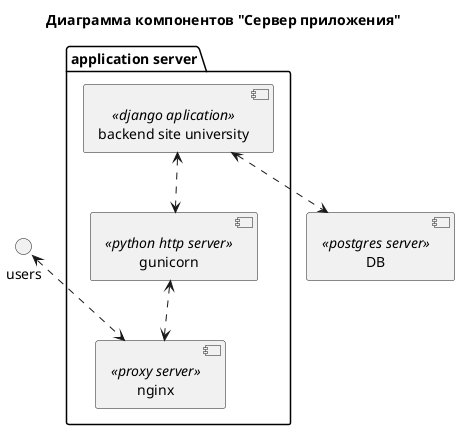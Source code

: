 @startuml componetns_backend

title Диаграмма компонентов "Сервер приложения"


' Клиентское приложение
package "application server" as source {
    ' Объявление компонентов
    [nginx] <<proxy server>>
    [gunicorn] <<python http server>>
    [backend site university] <<django aplication>>
    ' Объявление отношений
    [backend site university] <..> [gunicorn]
    [gunicorn] <..> [nginx]
}

' Объявление отношений компонентов системы
[nginx] <.up.> users
[DB] <<postgres server>>
[backend site university] <..> [DB]

@enduml